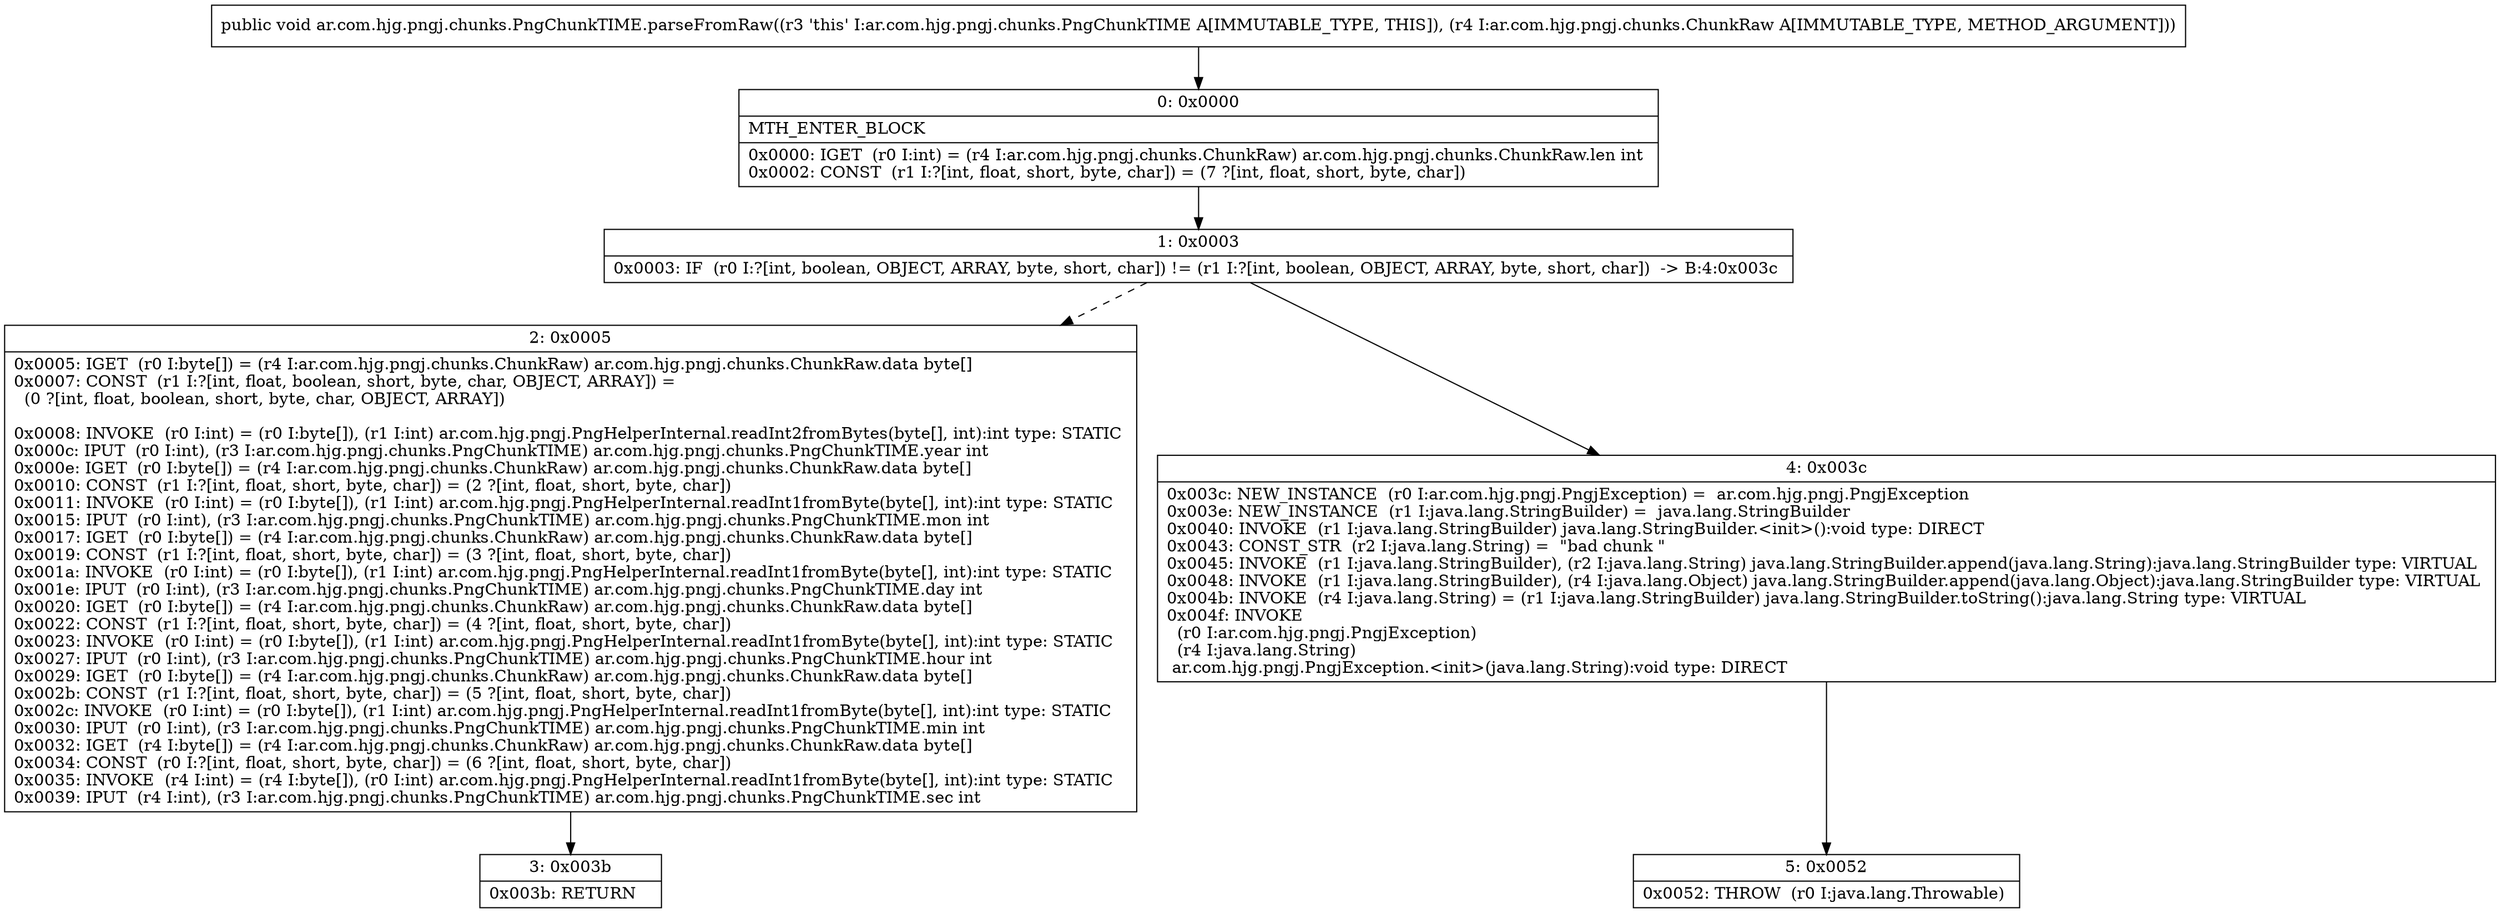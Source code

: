 digraph "CFG forar.com.hjg.pngj.chunks.PngChunkTIME.parseFromRaw(Lar\/com\/hjg\/pngj\/chunks\/ChunkRaw;)V" {
Node_0 [shape=record,label="{0\:\ 0x0000|MTH_ENTER_BLOCK\l|0x0000: IGET  (r0 I:int) = (r4 I:ar.com.hjg.pngj.chunks.ChunkRaw) ar.com.hjg.pngj.chunks.ChunkRaw.len int \l0x0002: CONST  (r1 I:?[int, float, short, byte, char]) = (7 ?[int, float, short, byte, char]) \l}"];
Node_1 [shape=record,label="{1\:\ 0x0003|0x0003: IF  (r0 I:?[int, boolean, OBJECT, ARRAY, byte, short, char]) != (r1 I:?[int, boolean, OBJECT, ARRAY, byte, short, char])  \-\> B:4:0x003c \l}"];
Node_2 [shape=record,label="{2\:\ 0x0005|0x0005: IGET  (r0 I:byte[]) = (r4 I:ar.com.hjg.pngj.chunks.ChunkRaw) ar.com.hjg.pngj.chunks.ChunkRaw.data byte[] \l0x0007: CONST  (r1 I:?[int, float, boolean, short, byte, char, OBJECT, ARRAY]) = \l  (0 ?[int, float, boolean, short, byte, char, OBJECT, ARRAY])\l \l0x0008: INVOKE  (r0 I:int) = (r0 I:byte[]), (r1 I:int) ar.com.hjg.pngj.PngHelperInternal.readInt2fromBytes(byte[], int):int type: STATIC \l0x000c: IPUT  (r0 I:int), (r3 I:ar.com.hjg.pngj.chunks.PngChunkTIME) ar.com.hjg.pngj.chunks.PngChunkTIME.year int \l0x000e: IGET  (r0 I:byte[]) = (r4 I:ar.com.hjg.pngj.chunks.ChunkRaw) ar.com.hjg.pngj.chunks.ChunkRaw.data byte[] \l0x0010: CONST  (r1 I:?[int, float, short, byte, char]) = (2 ?[int, float, short, byte, char]) \l0x0011: INVOKE  (r0 I:int) = (r0 I:byte[]), (r1 I:int) ar.com.hjg.pngj.PngHelperInternal.readInt1fromByte(byte[], int):int type: STATIC \l0x0015: IPUT  (r0 I:int), (r3 I:ar.com.hjg.pngj.chunks.PngChunkTIME) ar.com.hjg.pngj.chunks.PngChunkTIME.mon int \l0x0017: IGET  (r0 I:byte[]) = (r4 I:ar.com.hjg.pngj.chunks.ChunkRaw) ar.com.hjg.pngj.chunks.ChunkRaw.data byte[] \l0x0019: CONST  (r1 I:?[int, float, short, byte, char]) = (3 ?[int, float, short, byte, char]) \l0x001a: INVOKE  (r0 I:int) = (r0 I:byte[]), (r1 I:int) ar.com.hjg.pngj.PngHelperInternal.readInt1fromByte(byte[], int):int type: STATIC \l0x001e: IPUT  (r0 I:int), (r3 I:ar.com.hjg.pngj.chunks.PngChunkTIME) ar.com.hjg.pngj.chunks.PngChunkTIME.day int \l0x0020: IGET  (r0 I:byte[]) = (r4 I:ar.com.hjg.pngj.chunks.ChunkRaw) ar.com.hjg.pngj.chunks.ChunkRaw.data byte[] \l0x0022: CONST  (r1 I:?[int, float, short, byte, char]) = (4 ?[int, float, short, byte, char]) \l0x0023: INVOKE  (r0 I:int) = (r0 I:byte[]), (r1 I:int) ar.com.hjg.pngj.PngHelperInternal.readInt1fromByte(byte[], int):int type: STATIC \l0x0027: IPUT  (r0 I:int), (r3 I:ar.com.hjg.pngj.chunks.PngChunkTIME) ar.com.hjg.pngj.chunks.PngChunkTIME.hour int \l0x0029: IGET  (r0 I:byte[]) = (r4 I:ar.com.hjg.pngj.chunks.ChunkRaw) ar.com.hjg.pngj.chunks.ChunkRaw.data byte[] \l0x002b: CONST  (r1 I:?[int, float, short, byte, char]) = (5 ?[int, float, short, byte, char]) \l0x002c: INVOKE  (r0 I:int) = (r0 I:byte[]), (r1 I:int) ar.com.hjg.pngj.PngHelperInternal.readInt1fromByte(byte[], int):int type: STATIC \l0x0030: IPUT  (r0 I:int), (r3 I:ar.com.hjg.pngj.chunks.PngChunkTIME) ar.com.hjg.pngj.chunks.PngChunkTIME.min int \l0x0032: IGET  (r4 I:byte[]) = (r4 I:ar.com.hjg.pngj.chunks.ChunkRaw) ar.com.hjg.pngj.chunks.ChunkRaw.data byte[] \l0x0034: CONST  (r0 I:?[int, float, short, byte, char]) = (6 ?[int, float, short, byte, char]) \l0x0035: INVOKE  (r4 I:int) = (r4 I:byte[]), (r0 I:int) ar.com.hjg.pngj.PngHelperInternal.readInt1fromByte(byte[], int):int type: STATIC \l0x0039: IPUT  (r4 I:int), (r3 I:ar.com.hjg.pngj.chunks.PngChunkTIME) ar.com.hjg.pngj.chunks.PngChunkTIME.sec int \l}"];
Node_3 [shape=record,label="{3\:\ 0x003b|0x003b: RETURN   \l}"];
Node_4 [shape=record,label="{4\:\ 0x003c|0x003c: NEW_INSTANCE  (r0 I:ar.com.hjg.pngj.PngjException) =  ar.com.hjg.pngj.PngjException \l0x003e: NEW_INSTANCE  (r1 I:java.lang.StringBuilder) =  java.lang.StringBuilder \l0x0040: INVOKE  (r1 I:java.lang.StringBuilder) java.lang.StringBuilder.\<init\>():void type: DIRECT \l0x0043: CONST_STR  (r2 I:java.lang.String) =  \"bad chunk \" \l0x0045: INVOKE  (r1 I:java.lang.StringBuilder), (r2 I:java.lang.String) java.lang.StringBuilder.append(java.lang.String):java.lang.StringBuilder type: VIRTUAL \l0x0048: INVOKE  (r1 I:java.lang.StringBuilder), (r4 I:java.lang.Object) java.lang.StringBuilder.append(java.lang.Object):java.lang.StringBuilder type: VIRTUAL \l0x004b: INVOKE  (r4 I:java.lang.String) = (r1 I:java.lang.StringBuilder) java.lang.StringBuilder.toString():java.lang.String type: VIRTUAL \l0x004f: INVOKE  \l  (r0 I:ar.com.hjg.pngj.PngjException)\l  (r4 I:java.lang.String)\l ar.com.hjg.pngj.PngjException.\<init\>(java.lang.String):void type: DIRECT \l}"];
Node_5 [shape=record,label="{5\:\ 0x0052|0x0052: THROW  (r0 I:java.lang.Throwable) \l}"];
MethodNode[shape=record,label="{public void ar.com.hjg.pngj.chunks.PngChunkTIME.parseFromRaw((r3 'this' I:ar.com.hjg.pngj.chunks.PngChunkTIME A[IMMUTABLE_TYPE, THIS]), (r4 I:ar.com.hjg.pngj.chunks.ChunkRaw A[IMMUTABLE_TYPE, METHOD_ARGUMENT])) }"];
MethodNode -> Node_0;
Node_0 -> Node_1;
Node_1 -> Node_2[style=dashed];
Node_1 -> Node_4;
Node_2 -> Node_3;
Node_4 -> Node_5;
}

